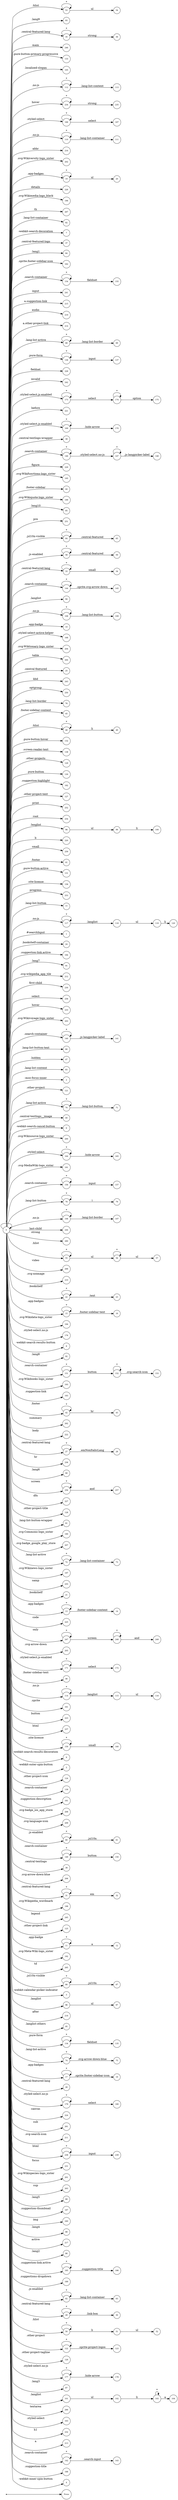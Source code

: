 digraph NFA {
  rankdir=LR;
  node [shape=circle, fontsize=10];
  __start [shape=point, label=""];
  __start -> None;
  79 [label="79"];
  53 [label="53"];
  93 [label="93"];
  35 [label="35"];
  246 [label="246"];
  133 [label="133"];
  248 [label="248"];
  135 [label="135"];
  67 [label="67"];
  109 [label="109"];
  105 [label="105"];
  112 [label="112"];
  234 [label="234"];
  166 [label="166"];
  30 [label="30"];
  110 [label="110"];
  118 [label="118"];
  178 [label="178"];
  216 [label="216"];
  75 [label="75"];
  202 [label="202"];
  19 [label="19"];
  226 [label="226"];
  196 [label="196"];
  267 [label="267"];
  82 [label="82"];
  7 [label="7"];
  32 [label="32"];
  37 [label="37"];
  84 [label="84"];
  162 [label="162"];
  154 [label="154"];
  241 [label="241"];
  215 [label="215"];
  119 [label="119"];
  36 [label="36"];
  219 [label="219"];
  214 [label="214"];
  12 [label="12"];
  68 [label="68"];
  51 [label="51"];
  61 [label="61"];
  257 [label="257"];
  20 [label="20"];
  136 [label="136"];
  228 [label="228"];
  242 [label="242"];
  173 [label="173"];
  221 [label="221"];
  169 [label="169"];
  175 [label="175"];
  39 [label="39"];
  146 [label="146"];
  229 [label="229"];
  195 [label="195"];
  100 [label="100"];
  23 [label="23"];
  44 [label="44"];
  199 [label="199"];
  85 [label="85"];
  120 [label="120"];
  251 [label="251"];
  64 [label="64"];
  58 [label="58"];
  33 [label="33"];
  186 [label="186"];
  144 [label="144"];
  94 [label="94"];
  108 [label="108"];
  10 [label="10"];
  165 [label="165"];
  168 [label="168"];
  204 [label="204"];
  264 [label="264"];
  25 [label="25"];
  172 [label="172"];
  243 [label="243"];
  250 [label="250"];
  76 [label="76"];
  45 [label="45"];
  48 [label="48"];
  107 [label="107"];
  132 [label="132"];
  138 [label="138"];
  28 [label="28"];
  129 [label="129"];
  130 [label="130"];
  182 [label="182"];
  127 [label="127"];
  252 [label="252"];
  254 [label="254"];
  116 [label="116"];
  98 [label="98"];
  220 [label="220"];
  259 [label="259"];
  41 [label="41"];
  239 [label="239"];
  97 [label="97"];
  131 [label="131"];
  158 [label="158"];
  253 [label="253"];
  77 [label="77"];
  117 [label="117"];
  57 [label="57"];
  1 [label="1"];
  24 [label="24"];
  137 [label="137"];
  184 [label="184"];
  71 [label="71"];
  91 [label="91"];
  147 [label="147"];
  212 [label="212"];
  230 [label="230"];
  59 [label="59"];
  258 [label="258"];
  233 [label="233"];
  203 [label="203"];
  140 [label="140"];
  80 [label="80"];
  47 [label="47"];
  83 [label="83"];
  2 [label="2"];
  121 [label="121"];
  70 [label="70"];
  40 [label="40"];
  6 [label="6"];
  200 [label="200"];
  164 [label="164"];
  170 [label="170"];
  191 [label="191"];
  156 [label="156"];
  157 [label="157"];
  18 [label="18"];
  123 [label="123"];
  78 [label="78"];
  106 [label="106"];
  244 [label="244"];
  260 [label="260"];
  141 [label="141"];
  55 [label="55"];
  268 [label="268"];
  210 [label="210"];
  167 [label="167"];
  235 [label="235"];
  63 [label="63"];
  22 [label="22"];
  34 [label="34"];
  174 [label="174"];
  15 [label="15"];
  113 [label="113"];
  194 [label="194"];
  176 [label="176"];
  8 [label="8"];
  92 [label="92"];
  155 [label="155"];
  151 [label="151"];
  0 [label="0"];
  193 [label="193"];
  183 [label="183"];
  42 [label="42"];
  262 [label="262"];
  222 [label="222"];
  27 [label="27"];
  236 [label="236"];
  90 [label="90"];
  256 [label="256"];
  227 [label="227"];
  128 [label="128"];
  81 [label="81"];
  190 [label="190"];
  207 [label="207"];
  72 [label="72"];
  197 [label="197"];
  14 [label="14"];
  255 [label="255"];
  21 [label="21"];
  13 [label="13"];
  65 [label="65"];
  111 [label="111"];
  180 [label="180"];
  225 [label="225"];
  115 [label="115"];
  247 [label="247"];
  205 [label="205"];
  171 [label="171"];
  145 [label="145"];
  46 [label="46"];
  114 [label="114"];
  161 [label="161"];
  223 [label="223"];
  237 [label="237"];
  159 [label="159"];
  9 [label="9"];
  102 [label="102"];
  5 [label="5"];
  52 [label="52"];
  124 [label="124"];
  139 [label="139"];
  181 [label="181"];
  208 [label="208"];
  209 [label="209"];
  60 [label="60"];
  149 [label="149"];
  38 [label="38"];
  206 [label="206"];
  31 [label="31"];
  198 [label="198"];
  249 [label="249"];
  245 [label="245"];
  99 [label="99"];
  125 [label="125"];
  11 [label="11"];
  192 [label="192"];
  265 [label="265"];
  66 [label="66"];
  49 [label="49"];
  56 [label="56"];
  3 [label="3"];
  69 [label="69"];
  96 [label="96"];
  218 [label="218"];
  95 [label="95"];
  152 [label="152"];
  134 [label="134"];
  74 [label="74"];
  17 [label="17"];
  26 [label="26"];
  148 [label="148"];
  179 [label="179"];
  224 [label="224"];
  261 [label="261"];
  211 [label="211"];
  238 [label="238"];
  143 [label="143"];
  231 [label="231"];
  201 [label="201"];
  263 [label="263"];
  89 [label="89"];
  187 [label="187"];
  240 [label="240"];
  88 [label="88"];
  217 [label="217"];
  16 [label="16"];
  86 [label="86"];
  185 [label="185"];
  189 [label="189"];
  160 [label="160"];
  153 [label="153"];
  62 [label="62"];
  29 [label="29"];
  103 [label="103"];
  50 [label="50"];
  122 [label="122"];
  126 [label="126"];
  177 [label="177"];
  104 [label="104"];
  87 [label="87"];
  101 [label="101"];
  150 [label="150"];
  266 [label="266"];
  73 [label="73"];
  43 [label="43"];
  163 [label="163"];
  232 [label="232"];
  213 [label="213"];
  142 [label="142"];
  188 [label="188"];
  54 [label="54"];
  4 [label="4"];
  { node [shape=doublecircle]; 1 2 3 4 5 6 7 8 9 10 12 14 16 18 20 21 23 24 25 26 28 30 32 34 36 37 38 39 40 41 43 44 45 46 47 49 52 54 57 59 61 63 65 67 69 71 73 75 76 77 79 80 81 82 83 84 85 86 87 88 89 90 91 92 93 94 95 97 100 104 105 107 109 111 113 116 120 121 123 124 125 126 127 128 129 130 131 132 133 135 137 138 139 141 143 145 148 150 153 155 157 158 160 161 162 163 165 167 168 170 172 175 176 178 180 181 182 183 184 186 187 188 189 190 191 192 193 194 195 196 197 198 199 200 201 202 203 204 205 206 207 208 209 210 211 212 213 214 215 216 217 218 219 220 221 222 223 224 225 226 227 228 229 230 231 232 233 235 236 237 239 240 241 242 243 244 245 246 249 250 251 252 253 254 255 257 258 259 260 261 262 263 264 265 266 267 268 }
  0 -> 0 [label="*"];
  0 -> 1 [label="#searchInput"];
  0 -> 2 [label="-moz-focus-inner"];
  0 -> 3 [label="-webkit-calendar-picker-indicator"];
  0 -> 4 [label="-webkit-inner-spin-button"];
  0 -> 5 [label="-webkit-outer-spin-button"];
  0 -> 6 [label="-webkit-search-cancel-button"];
  0 -> 7 [label="-webkit-search-decoration"];
  0 -> 8 [label="-webkit-search-results-button"];
  0 -> 9 [label="-webkit-search-results-decoration"];
  0 -> 10 [label=".app-badge"];
  0 -> 11 [label=".app-badge"];
  11 -> 11 [label="*"];
  11 -> 12 [label="a"];
  0 -> 13 [label=".app-badges"];
  13 -> 13 [label="*"];
  13 -> 14 [label=".footer-sidebar-content"];
  0 -> 15 [label=".app-badges"];
  15 -> 15 [label="*"];
  15 -> 16 [label=".footer-sidebar-text"];
  0 -> 17 [label=".app-badges"];
  17 -> 17 [label="*"];
  17 -> 18 [label=".sprite.footer-sidebar-icon"];
  0 -> 19 [label=".app-badges"];
  19 -> 19 [label="*"];
  19 -> 20 [label="ul"];
  0 -> 21 [label=".bookshelf"];
  0 -> 22 [label=".bookshelf"];
  22 -> 22 [label="*"];
  22 -> 23 [label=".text"];
  0 -> 24 [label=".bookshelf-container"];
  0 -> 25 [label=".central-featured"];
  0 -> 26 [label=".central-featured-lang"];
  0 -> 27 [label=".central-featured-lang"];
  27 -> 27 [label="*"];
  27 -> 28 [label=".emNonItalicLang"];
  0 -> 29 [label=".central-featured-lang"];
  29 -> 29 [label="*"];
  29 -> 30 [label=".link-box"];
  0 -> 31 [label=".central-featured-lang"];
  31 -> 31 [label="*"];
  31 -> 32 [label="em"];
  0 -> 33 [label=".central-featured-lang"];
  33 -> 33 [label="*"];
  33 -> 34 [label="small"];
  0 -> 35 [label=".central-featured-lang"];
  35 -> 35 [label="*"];
  35 -> 36 [label="strong"];
  0 -> 37 [label=".central-featured-logo"];
  0 -> 38 [label=".central-textlogo"];
  0 -> 39 [label=".central-textlogo-wrapper"];
  0 -> 40 [label=".central-textlogo__image"];
  0 -> 41 [label=".footer"];
  0 -> 42 [label=".footer"];
  42 -> 42 [label="*"];
  42 -> 43 [label="hr"];
  0 -> 44 [label=".footer-sidebar"];
  0 -> 45 [label=".footer-sidebar-content"];
  0 -> 46 [label=".footer-sidebar-text"];
  0 -> 47 [label=".hidden"];
  0 -> 48 [label=".hlist"];
  48 -> 48 [label="*"];
  48 -> 49 [label="li"];
  0 -> 50 [label=".hlist"];
  50 -> 50 [label="*"];
  50 -> 51 [label="li"];
  51 -> 52 [label="ul"];
  0 -> 53 [label=".hlist"];
  53 -> 53 [label="*"];
  53 -> 54 [label="ul"];
  0 -> 55 [label=".hlist"];
  55 -> 55 [label="*"];
  55 -> 56 [label="ul"];
  56 -> 56 [label="*"];
  56 -> 57 [label="ul"];
  0 -> 58 [label=".js-enabled"];
  58 -> 58 [label="*"];
  58 -> 59 [label=".central-featured"];
  0 -> 60 [label=".js-enabled"];
  60 -> 60 [label="*"];
  60 -> 61 [label=".jsl10n"];
  0 -> 62 [label=".js-enabled"];
  62 -> 62 [label="*"];
  62 -> 63 [label=".lang-list-container"];
  0 -> 64 [label=".jsl10n-visible"];
  64 -> 64 [label="*"];
  64 -> 65 [label=".central-featured"];
  0 -> 66 [label=".jsl10n-visible"];
  66 -> 66 [label="*"];
  66 -> 67 [label=".jsl10n"];
  0 -> 68 [label=".lang-list-active"];
  68 -> 68 [label="*"];
  68 -> 69 [label=".lang-list-border"];
  0 -> 70 [label=".lang-list-active"];
  70 -> 70 [label="*"];
  70 -> 71 [label=".lang-list-button"];
  0 -> 72 [label=".lang-list-active"];
  72 -> 72 [label="*"];
  72 -> 73 [label=".lang-list-container"];
  0 -> 74 [label=".lang-list-active"];
  74 -> 74 [label="*"];
  74 -> 75 [label=".svg-arrow-down-blue"];
  0 -> 76 [label=".lang-list-border"];
  0 -> 77 [label=".lang-list-button"];
  0 -> 78 [label=".lang-list-button"];
  78 -> 78 [label="*"];
  78 -> 79 [label="i"];
  0 -> 80 [label=".lang-list-button-text"];
  0 -> 81 [label=".lang-list-button-wrapper"];
  0 -> 82 [label=".lang-list-container"];
  0 -> 83 [label=".lang-list-content"];
  0 -> 84 [label=".lang1"];
  0 -> 85 [label=".lang10"];
  0 -> 86 [label=".lang2"];
  0 -> 87 [label=".lang3"];
  0 -> 88 [label=".lang4"];
  0 -> 89 [label=".lang5"];
  0 -> 90 [label=".lang6"];
  0 -> 91 [label=".lang7"];
  0 -> 92 [label=".lang8"];
  0 -> 93 [label=".lang9"];
  0 -> 94 [label=".langlist"];
  0 -> 95 [label=".langlist-others"];
  0 -> 96 [label=".langlist"];
  96 -> 97 [label="ul"];
  0 -> 98 [label=".langlist"];
  98 -> 99 [label="ul"];
  99 -> 100 [label="li"];
  0 -> 101 [label=".langlist"];
  101 -> 102 [label="ul"];
  102 -> 103 [label="li"];
  103 -> 103 [label="*"];
  103 -> 104 [label="a"];
  0 -> 105 [label=".localized-slogan"];
  0 -> 106 [label=".no-js"];
  106 -> 106 [label="*"];
  106 -> 107 [label=".lang-list-border"];
  0 -> 108 [label=".no-js"];
  108 -> 108 [label="*"];
  108 -> 109 [label=".lang-list-button"];
  0 -> 110 [label=".no-js"];
  110 -> 110 [label="*"];
  110 -> 111 [label=".lang-list-container"];
  0 -> 112 [label=".no-js"];
  112 -> 112 [label="*"];
  112 -> 113 [label=".lang-list-content"];
  0 -> 114 [label=".no-js"];
  114 -> 114 [label="*"];
  114 -> 115 [label=".langlist"];
  115 -> 116 [label="ul"];
  0 -> 117 [label=".no-js"];
  117 -> 117 [label="*"];
  117 -> 118 [label=".langlist"];
  118 -> 119 [label="ul"];
  119 -> 120 [label="li"];
  0 -> 121 [label=".other-project"];
  0 -> 122 [label=".other-project"];
  122 -> 122 [label="*"];
  122 -> 123 [label=".sprite-project-logos"];
  0 -> 124 [label=".other-project-icon"];
  0 -> 125 [label=".other-project-link"];
  0 -> 126 [label=".other-project-tagline"];
  0 -> 127 [label=".other-project-text"];
  0 -> 128 [label=".other-project-title"];
  0 -> 129 [label=".other-projects"];
  0 -> 130 [label=".pure-button"];
  0 -> 131 [label=".pure-button-active"];
  0 -> 132 [label=".pure-button-hover"];
  0 -> 133 [label=".pure-button-primary-progressive"];
  0 -> 134 [label=".pure-form"];
  134 -> 134 [label="*"];
  134 -> 135 [label="fieldset"];
  0 -> 136 [label=".pure-form"];
  136 -> 136 [label="*"];
  136 -> 137 [label="input"];
  0 -> 138 [label=".screen-reader-text"];
  0 -> 139 [label=".search-container"];
  0 -> 140 [label=".search-container"];
  140 -> 140 [label="*"];
  140 -> 141 [label=".js-langpicker-label"];
  0 -> 142 [label=".search-container"];
  142 -> 142 [label="*"];
  142 -> 143 [label=".search-input"];
  0 -> 144 [label=".search-container"];
  144 -> 144 [label="*"];
  144 -> 145 [label=".sprite.svg-arrow-down"];
  0 -> 146 [label=".search-container"];
  146 -> 146 [label="*"];
  146 -> 147 [label=".styled-select.no-js"];
  147 -> 147 [label="*"];
  147 -> 148 [label=".js-langpicker-label"];
  0 -> 149 [label=".search-container"];
  149 -> 149 [label="*"];
  149 -> 150 [label="button"];
  0 -> 151 [label=".search-container"];
  151 -> 151 [label="*"];
  151 -> 152 [label="button"];
  152 -> 152 [label="*"];
  152 -> 153 [label=".svg-search-icon"];
  0 -> 154 [label=".search-container"];
  154 -> 154 [label="*"];
  154 -> 155 [label="fieldset"];
  0 -> 156 [label=".search-container"];
  156 -> 156 [label="*"];
  156 -> 157 [label="input"];
  0 -> 158 [label=".site-license"];
  0 -> 159 [label=".site-license"];
  159 -> 159 [label="*"];
  159 -> 160 [label="small"];
  0 -> 161 [label=".sprite"];
  0 -> 162 [label=".sprite.footer-sidebar-icon"];
  0 -> 163 [label=".styled-select"];
  0 -> 164 [label=".styled-select"];
  164 -> 164 [label="*"];
  164 -> 165 [label=".hide-arrow"];
  0 -> 166 [label=".styled-select"];
  166 -> 166 [label="*"];
  166 -> 167 [label="select"];
  0 -> 168 [label=".styled-select-active-helper"];
  0 -> 169 [label=".styled-select.js-enabled"];
  169 -> 169 [label="*"];
  169 -> 170 [label=".hide-arrow"];
  0 -> 171 [label=".styled-select.js-enabled"];
  171 -> 171 [label="*"];
  171 -> 172 [label="select"];
  0 -> 173 [label=".styled-select.js-enabled"];
  173 -> 173 [label="*"];
  173 -> 174 [label="select"];
  174 -> 174 [label="*"];
  174 -> 175 [label="option"];
  0 -> 176 [label=".styled-select.no-js"];
  0 -> 177 [label=".styled-select.no-js"];
  177 -> 177 [label="*"];
  177 -> 178 [label=".hide-arrow"];
  0 -> 179 [label=".styled-select.no-js"];
  179 -> 179 [label="*"];
  179 -> 180 [label="select"];
  0 -> 181 [label=".suggestion-description"];
  0 -> 182 [label=".suggestion-highlight"];
  0 -> 183 [label=".suggestion-link"];
  0 -> 184 [label=".suggestion-link.active"];
  0 -> 185 [label=".suggestion-link.active"];
  185 -> 185 [label="*"];
  185 -> 186 [label=".suggestion-title"];
  0 -> 187 [label=".suggestion-thumbnail"];
  0 -> 188 [label=".suggestion-title"];
  0 -> 189 [label=".suggestions-dropdown"];
  0 -> 190 [label=".svg-Commons-logo_sister"];
  0 -> 191 [label=".svg-MediaWiki-logo_sister"];
  0 -> 192 [label=".svg-Meta-Wiki-logo_sister"];
  0 -> 193 [label=".svg-Wikibooks-logo_sister"];
  0 -> 194 [label=".svg-Wikidata-logo_sister"];
  0 -> 195 [label=".svg-Wikifunctions-logo_sister"];
  0 -> 196 [label=".svg-Wikimedia-logo_black"];
  0 -> 197 [label=".svg-Wikinews-logo_sister"];
  0 -> 198 [label=".svg-Wikipedia_wordmark"];
  0 -> 199 [label=".svg-Wikiquote-logo_sister"];
  0 -> 200 [label=".svg-Wikisource-logo_sister"];
  0 -> 201 [label=".svg-Wikispecies-logo_sister"];
  0 -> 202 [label=".svg-Wikiversity-logo_sister"];
  0 -> 203 [label=".svg-Wikivoyage-logo_sister"];
  0 -> 204 [label=".svg-Wiktionary-logo_sister"];
  0 -> 205 [label=".svg-arrow-down"];
  0 -> 206 [label=".svg-arrow-down-blue"];
  0 -> 207 [label=".svg-badge_google_play_store"];
  0 -> 208 [label=".svg-badge_ios_app_store"];
  0 -> 209 [label=".svg-language-icon"];
  0 -> 210 [label=".svg-noimage"];
  0 -> 211 [label=".svg-search-icon"];
  0 -> 212 [label=".svg-wikipedia_app_tile"];
  0 -> 213 [label="a"];
  0 -> 214 [label="a.other-project-link"];
  0 -> 215 [label="a.suggestion-link"];
  0 -> 216 [label="abbr"];
  0 -> 217 [label="active"];
  0 -> 218 [label="after"];
  0 -> 219 [label="audio"];
  0 -> 220 [label="b"];
  0 -> 221 [label="before"];
  0 -> 222 [label="body"];
  0 -> 223 [label="button"];
  0 -> 224 [label="canvas"];
  0 -> 225 [label="code"];
  0 -> 226 [label="details"];
  0 -> 227 [label="dfn"];
  0 -> 228 [label="fieldset"];
  0 -> 229 [label="figure"];
  0 -> 230 [label="first-child"];
  0 -> 231 [label="focus"];
  0 -> 232 [label="h1"];
  0 -> 233 [label="hover"];
  0 -> 234 [label="hover"];
  234 -> 234 [label="*"];
  234 -> 235 [label="strong"];
  0 -> 236 [label="hr"];
  0 -> 237 [label="html"];
  0 -> 238 [label="html"];
  238 -> 238 [label="*"];
  238 -> 239 [label="input"];
  0 -> 240 [label="img"];
  0 -> 241 [label="input"];
  0 -> 242 [label="invalid"];
  0 -> 243 [label="kbd"];
  0 -> 244 [label="last-child"];
  0 -> 245 [label="legend"];
  0 -> 246 [label="main"];
  0 -> 247 [label="only"];
  247 -> 247 [label="*"];
  247 -> 248 [label="screen"];
  248 -> 248 [label="*"];
  248 -> 249 [label="and"];
  0 -> 250 [label="optgroup"];
  0 -> 251 [label="pre"];
  0 -> 252 [label="print"];
  0 -> 253 [label="progress"];
  0 -> 254 [label="root"];
  0 -> 255 [label="samp"];
  0 -> 256 [label="screen"];
  256 -> 256 [label="*"];
  256 -> 257 [label="and"];
  0 -> 258 [label="select"];
  0 -> 259 [label="small"];
  0 -> 260 [label="strong"];
  0 -> 261 [label="sub"];
  0 -> 262 [label="summary"];
  0 -> 263 [label="sup"];
  0 -> 264 [label="table"];
  0 -> 265 [label="td"];
  0 -> 266 [label="textarea"];
  0 -> 267 [label="th"];
  0 -> 268 [label="video"];
}
